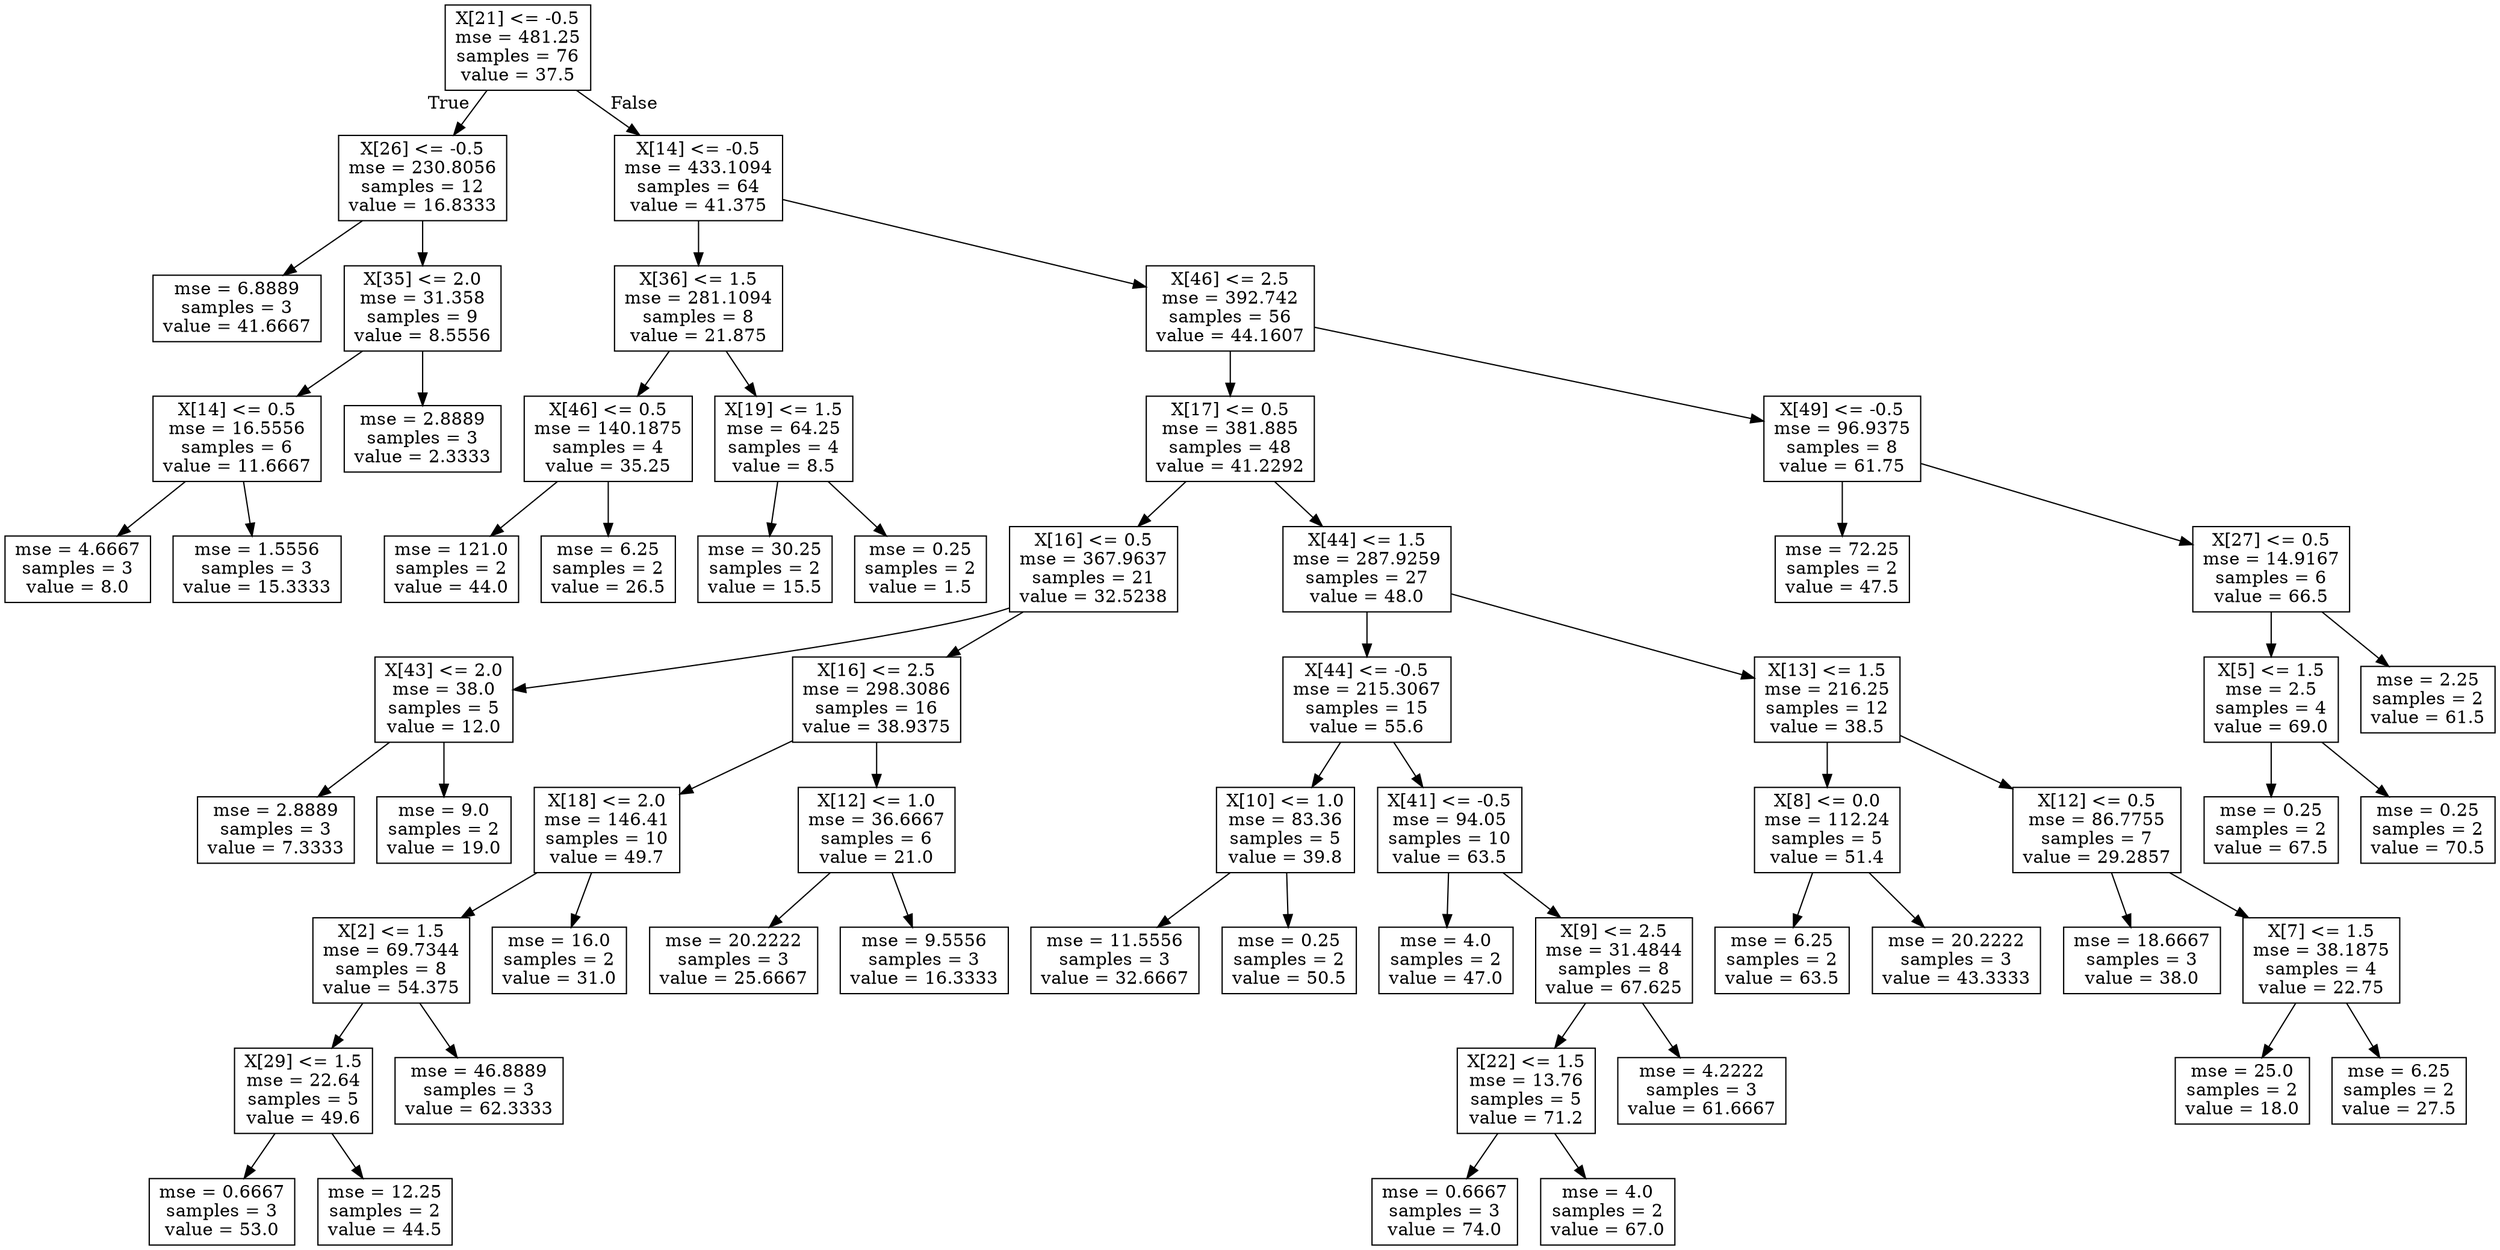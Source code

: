 digraph Tree {
node [shape=box] ;
0 [label="X[21] <= -0.5\nmse = 481.25\nsamples = 76\nvalue = 37.5"] ;
1 [label="X[26] <= -0.5\nmse = 230.8056\nsamples = 12\nvalue = 16.8333"] ;
0 -> 1 [labeldistance=2.5, labelangle=45, headlabel="True"] ;
2 [label="mse = 6.8889\nsamples = 3\nvalue = 41.6667"] ;
1 -> 2 ;
3 [label="X[35] <= 2.0\nmse = 31.358\nsamples = 9\nvalue = 8.5556"] ;
1 -> 3 ;
4 [label="X[14] <= 0.5\nmse = 16.5556\nsamples = 6\nvalue = 11.6667"] ;
3 -> 4 ;
5 [label="mse = 4.6667\nsamples = 3\nvalue = 8.0"] ;
4 -> 5 ;
6 [label="mse = 1.5556\nsamples = 3\nvalue = 15.3333"] ;
4 -> 6 ;
7 [label="mse = 2.8889\nsamples = 3\nvalue = 2.3333"] ;
3 -> 7 ;
8 [label="X[14] <= -0.5\nmse = 433.1094\nsamples = 64\nvalue = 41.375"] ;
0 -> 8 [labeldistance=2.5, labelangle=-45, headlabel="False"] ;
9 [label="X[36] <= 1.5\nmse = 281.1094\nsamples = 8\nvalue = 21.875"] ;
8 -> 9 ;
10 [label="X[46] <= 0.5\nmse = 140.1875\nsamples = 4\nvalue = 35.25"] ;
9 -> 10 ;
11 [label="mse = 121.0\nsamples = 2\nvalue = 44.0"] ;
10 -> 11 ;
12 [label="mse = 6.25\nsamples = 2\nvalue = 26.5"] ;
10 -> 12 ;
13 [label="X[19] <= 1.5\nmse = 64.25\nsamples = 4\nvalue = 8.5"] ;
9 -> 13 ;
14 [label="mse = 30.25\nsamples = 2\nvalue = 15.5"] ;
13 -> 14 ;
15 [label="mse = 0.25\nsamples = 2\nvalue = 1.5"] ;
13 -> 15 ;
16 [label="X[46] <= 2.5\nmse = 392.742\nsamples = 56\nvalue = 44.1607"] ;
8 -> 16 ;
17 [label="X[17] <= 0.5\nmse = 381.885\nsamples = 48\nvalue = 41.2292"] ;
16 -> 17 ;
18 [label="X[16] <= 0.5\nmse = 367.9637\nsamples = 21\nvalue = 32.5238"] ;
17 -> 18 ;
19 [label="X[43] <= 2.0\nmse = 38.0\nsamples = 5\nvalue = 12.0"] ;
18 -> 19 ;
20 [label="mse = 2.8889\nsamples = 3\nvalue = 7.3333"] ;
19 -> 20 ;
21 [label="mse = 9.0\nsamples = 2\nvalue = 19.0"] ;
19 -> 21 ;
22 [label="X[16] <= 2.5\nmse = 298.3086\nsamples = 16\nvalue = 38.9375"] ;
18 -> 22 ;
23 [label="X[18] <= 2.0\nmse = 146.41\nsamples = 10\nvalue = 49.7"] ;
22 -> 23 ;
24 [label="X[2] <= 1.5\nmse = 69.7344\nsamples = 8\nvalue = 54.375"] ;
23 -> 24 ;
25 [label="X[29] <= 1.5\nmse = 22.64\nsamples = 5\nvalue = 49.6"] ;
24 -> 25 ;
26 [label="mse = 0.6667\nsamples = 3\nvalue = 53.0"] ;
25 -> 26 ;
27 [label="mse = 12.25\nsamples = 2\nvalue = 44.5"] ;
25 -> 27 ;
28 [label="mse = 46.8889\nsamples = 3\nvalue = 62.3333"] ;
24 -> 28 ;
29 [label="mse = 16.0\nsamples = 2\nvalue = 31.0"] ;
23 -> 29 ;
30 [label="X[12] <= 1.0\nmse = 36.6667\nsamples = 6\nvalue = 21.0"] ;
22 -> 30 ;
31 [label="mse = 20.2222\nsamples = 3\nvalue = 25.6667"] ;
30 -> 31 ;
32 [label="mse = 9.5556\nsamples = 3\nvalue = 16.3333"] ;
30 -> 32 ;
33 [label="X[44] <= 1.5\nmse = 287.9259\nsamples = 27\nvalue = 48.0"] ;
17 -> 33 ;
34 [label="X[44] <= -0.5\nmse = 215.3067\nsamples = 15\nvalue = 55.6"] ;
33 -> 34 ;
35 [label="X[10] <= 1.0\nmse = 83.36\nsamples = 5\nvalue = 39.8"] ;
34 -> 35 ;
36 [label="mse = 11.5556\nsamples = 3\nvalue = 32.6667"] ;
35 -> 36 ;
37 [label="mse = 0.25\nsamples = 2\nvalue = 50.5"] ;
35 -> 37 ;
38 [label="X[41] <= -0.5\nmse = 94.05\nsamples = 10\nvalue = 63.5"] ;
34 -> 38 ;
39 [label="mse = 4.0\nsamples = 2\nvalue = 47.0"] ;
38 -> 39 ;
40 [label="X[9] <= 2.5\nmse = 31.4844\nsamples = 8\nvalue = 67.625"] ;
38 -> 40 ;
41 [label="X[22] <= 1.5\nmse = 13.76\nsamples = 5\nvalue = 71.2"] ;
40 -> 41 ;
42 [label="mse = 0.6667\nsamples = 3\nvalue = 74.0"] ;
41 -> 42 ;
43 [label="mse = 4.0\nsamples = 2\nvalue = 67.0"] ;
41 -> 43 ;
44 [label="mse = 4.2222\nsamples = 3\nvalue = 61.6667"] ;
40 -> 44 ;
45 [label="X[13] <= 1.5\nmse = 216.25\nsamples = 12\nvalue = 38.5"] ;
33 -> 45 ;
46 [label="X[8] <= 0.0\nmse = 112.24\nsamples = 5\nvalue = 51.4"] ;
45 -> 46 ;
47 [label="mse = 6.25\nsamples = 2\nvalue = 63.5"] ;
46 -> 47 ;
48 [label="mse = 20.2222\nsamples = 3\nvalue = 43.3333"] ;
46 -> 48 ;
49 [label="X[12] <= 0.5\nmse = 86.7755\nsamples = 7\nvalue = 29.2857"] ;
45 -> 49 ;
50 [label="mse = 18.6667\nsamples = 3\nvalue = 38.0"] ;
49 -> 50 ;
51 [label="X[7] <= 1.5\nmse = 38.1875\nsamples = 4\nvalue = 22.75"] ;
49 -> 51 ;
52 [label="mse = 25.0\nsamples = 2\nvalue = 18.0"] ;
51 -> 52 ;
53 [label="mse = 6.25\nsamples = 2\nvalue = 27.5"] ;
51 -> 53 ;
54 [label="X[49] <= -0.5\nmse = 96.9375\nsamples = 8\nvalue = 61.75"] ;
16 -> 54 ;
55 [label="mse = 72.25\nsamples = 2\nvalue = 47.5"] ;
54 -> 55 ;
56 [label="X[27] <= 0.5\nmse = 14.9167\nsamples = 6\nvalue = 66.5"] ;
54 -> 56 ;
57 [label="X[5] <= 1.5\nmse = 2.5\nsamples = 4\nvalue = 69.0"] ;
56 -> 57 ;
58 [label="mse = 0.25\nsamples = 2\nvalue = 67.5"] ;
57 -> 58 ;
59 [label="mse = 0.25\nsamples = 2\nvalue = 70.5"] ;
57 -> 59 ;
60 [label="mse = 2.25\nsamples = 2\nvalue = 61.5"] ;
56 -> 60 ;
}